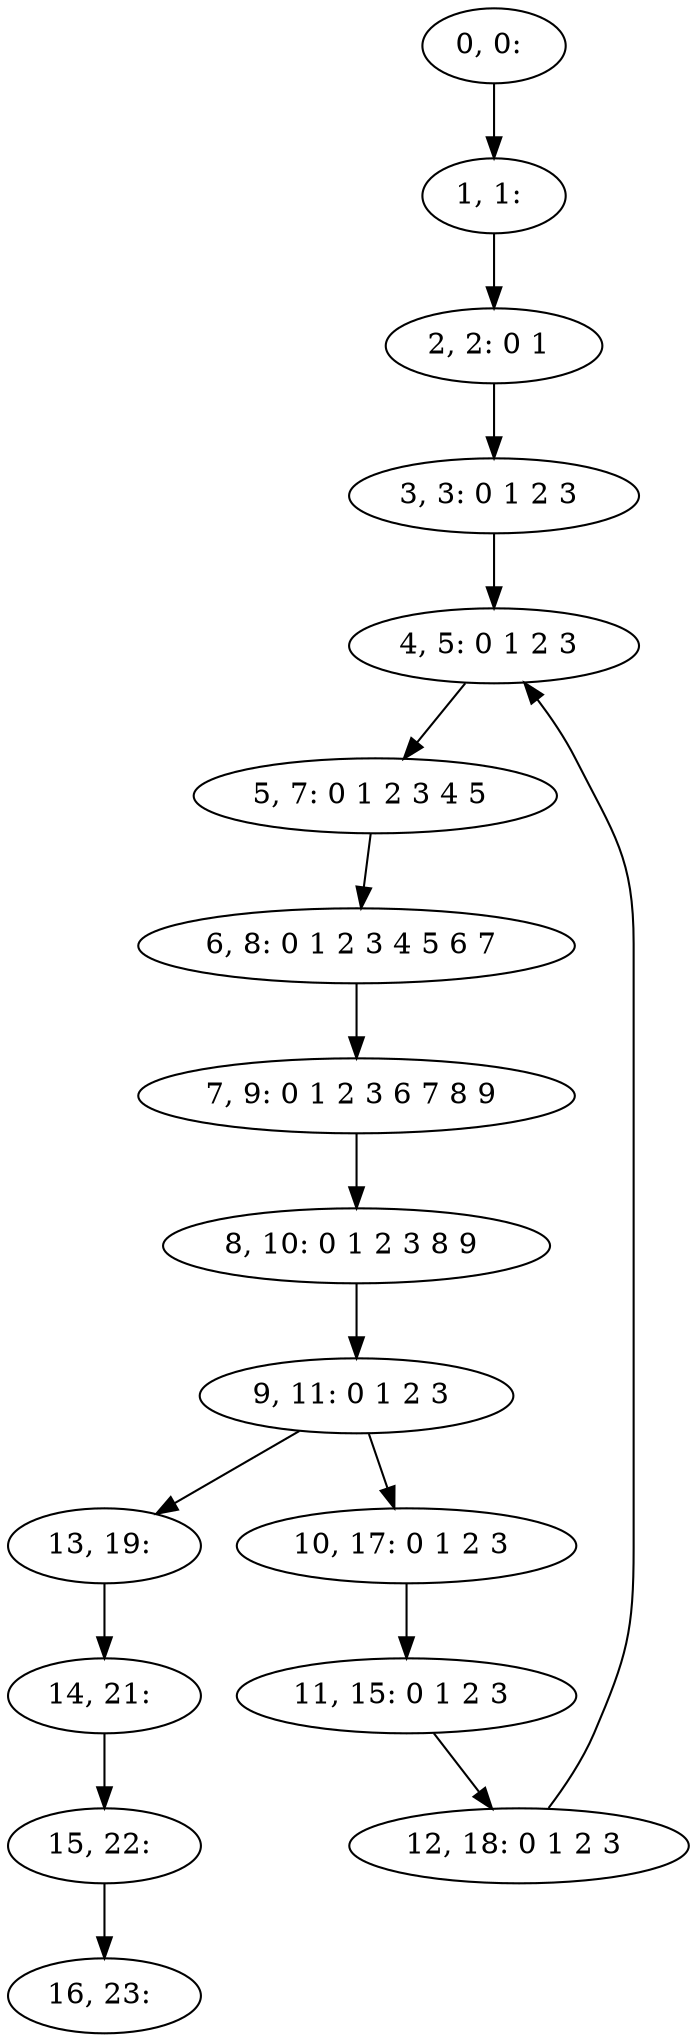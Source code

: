 digraph G {
0[label="0, 0: "];
1[label="1, 1: "];
2[label="2, 2: 0 1 "];
3[label="3, 3: 0 1 2 3 "];
4[label="4, 5: 0 1 2 3 "];
5[label="5, 7: 0 1 2 3 4 5 "];
6[label="6, 8: 0 1 2 3 4 5 6 7 "];
7[label="7, 9: 0 1 2 3 6 7 8 9 "];
8[label="8, 10: 0 1 2 3 8 9 "];
9[label="9, 11: 0 1 2 3 "];
10[label="10, 17: 0 1 2 3 "];
11[label="11, 15: 0 1 2 3 "];
12[label="12, 18: 0 1 2 3 "];
13[label="13, 19: "];
14[label="14, 21: "];
15[label="15, 22: "];
16[label="16, 23: "];
0->1 ;
1->2 ;
2->3 ;
3->4 ;
4->5 ;
5->6 ;
6->7 ;
7->8 ;
8->9 ;
9->10 ;
9->13 ;
10->11 ;
11->12 ;
12->4 ;
13->14 ;
14->15 ;
15->16 ;
}
